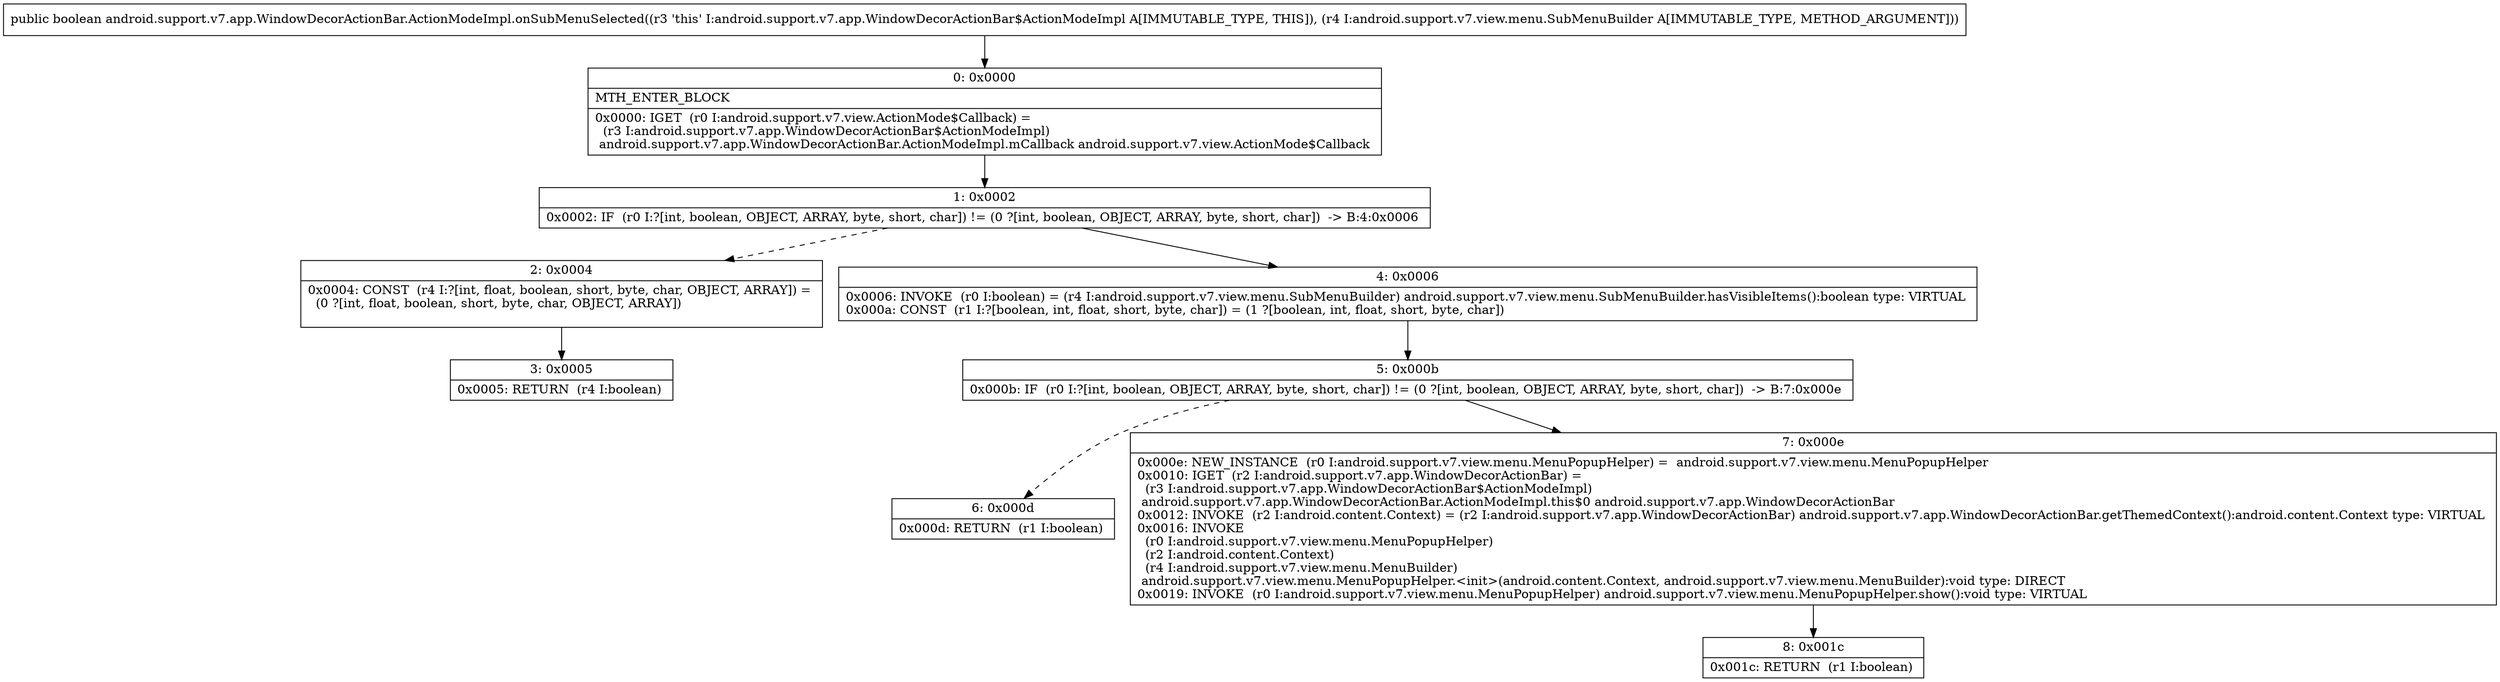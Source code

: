 digraph "CFG forandroid.support.v7.app.WindowDecorActionBar.ActionModeImpl.onSubMenuSelected(Landroid\/support\/v7\/view\/menu\/SubMenuBuilder;)Z" {
Node_0 [shape=record,label="{0\:\ 0x0000|MTH_ENTER_BLOCK\l|0x0000: IGET  (r0 I:android.support.v7.view.ActionMode$Callback) = \l  (r3 I:android.support.v7.app.WindowDecorActionBar$ActionModeImpl)\l android.support.v7.app.WindowDecorActionBar.ActionModeImpl.mCallback android.support.v7.view.ActionMode$Callback \l}"];
Node_1 [shape=record,label="{1\:\ 0x0002|0x0002: IF  (r0 I:?[int, boolean, OBJECT, ARRAY, byte, short, char]) != (0 ?[int, boolean, OBJECT, ARRAY, byte, short, char])  \-\> B:4:0x0006 \l}"];
Node_2 [shape=record,label="{2\:\ 0x0004|0x0004: CONST  (r4 I:?[int, float, boolean, short, byte, char, OBJECT, ARRAY]) = \l  (0 ?[int, float, boolean, short, byte, char, OBJECT, ARRAY])\l \l}"];
Node_3 [shape=record,label="{3\:\ 0x0005|0x0005: RETURN  (r4 I:boolean) \l}"];
Node_4 [shape=record,label="{4\:\ 0x0006|0x0006: INVOKE  (r0 I:boolean) = (r4 I:android.support.v7.view.menu.SubMenuBuilder) android.support.v7.view.menu.SubMenuBuilder.hasVisibleItems():boolean type: VIRTUAL \l0x000a: CONST  (r1 I:?[boolean, int, float, short, byte, char]) = (1 ?[boolean, int, float, short, byte, char]) \l}"];
Node_5 [shape=record,label="{5\:\ 0x000b|0x000b: IF  (r0 I:?[int, boolean, OBJECT, ARRAY, byte, short, char]) != (0 ?[int, boolean, OBJECT, ARRAY, byte, short, char])  \-\> B:7:0x000e \l}"];
Node_6 [shape=record,label="{6\:\ 0x000d|0x000d: RETURN  (r1 I:boolean) \l}"];
Node_7 [shape=record,label="{7\:\ 0x000e|0x000e: NEW_INSTANCE  (r0 I:android.support.v7.view.menu.MenuPopupHelper) =  android.support.v7.view.menu.MenuPopupHelper \l0x0010: IGET  (r2 I:android.support.v7.app.WindowDecorActionBar) = \l  (r3 I:android.support.v7.app.WindowDecorActionBar$ActionModeImpl)\l android.support.v7.app.WindowDecorActionBar.ActionModeImpl.this$0 android.support.v7.app.WindowDecorActionBar \l0x0012: INVOKE  (r2 I:android.content.Context) = (r2 I:android.support.v7.app.WindowDecorActionBar) android.support.v7.app.WindowDecorActionBar.getThemedContext():android.content.Context type: VIRTUAL \l0x0016: INVOKE  \l  (r0 I:android.support.v7.view.menu.MenuPopupHelper)\l  (r2 I:android.content.Context)\l  (r4 I:android.support.v7.view.menu.MenuBuilder)\l android.support.v7.view.menu.MenuPopupHelper.\<init\>(android.content.Context, android.support.v7.view.menu.MenuBuilder):void type: DIRECT \l0x0019: INVOKE  (r0 I:android.support.v7.view.menu.MenuPopupHelper) android.support.v7.view.menu.MenuPopupHelper.show():void type: VIRTUAL \l}"];
Node_8 [shape=record,label="{8\:\ 0x001c|0x001c: RETURN  (r1 I:boolean) \l}"];
MethodNode[shape=record,label="{public boolean android.support.v7.app.WindowDecorActionBar.ActionModeImpl.onSubMenuSelected((r3 'this' I:android.support.v7.app.WindowDecorActionBar$ActionModeImpl A[IMMUTABLE_TYPE, THIS]), (r4 I:android.support.v7.view.menu.SubMenuBuilder A[IMMUTABLE_TYPE, METHOD_ARGUMENT])) }"];
MethodNode -> Node_0;
Node_0 -> Node_1;
Node_1 -> Node_2[style=dashed];
Node_1 -> Node_4;
Node_2 -> Node_3;
Node_4 -> Node_5;
Node_5 -> Node_6[style=dashed];
Node_5 -> Node_7;
Node_7 -> Node_8;
}


